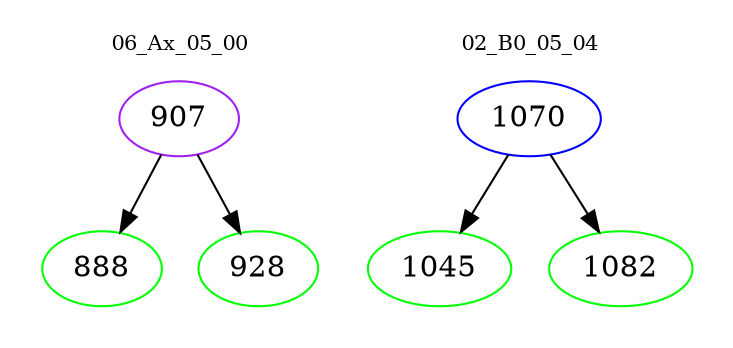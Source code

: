 digraph{
subgraph cluster_0 {
color = white
label = "06_Ax_05_00";
fontsize=10;
T0_907 [label="907", color="purple"]
T0_907 -> T0_888 [color="black"]
T0_888 [label="888", color="green"]
T0_907 -> T0_928 [color="black"]
T0_928 [label="928", color="green"]
}
subgraph cluster_1 {
color = white
label = "02_B0_05_04";
fontsize=10;
T1_1070 [label="1070", color="blue"]
T1_1070 -> T1_1045 [color="black"]
T1_1045 [label="1045", color="green"]
T1_1070 -> T1_1082 [color="black"]
T1_1082 [label="1082", color="green"]
}
}

